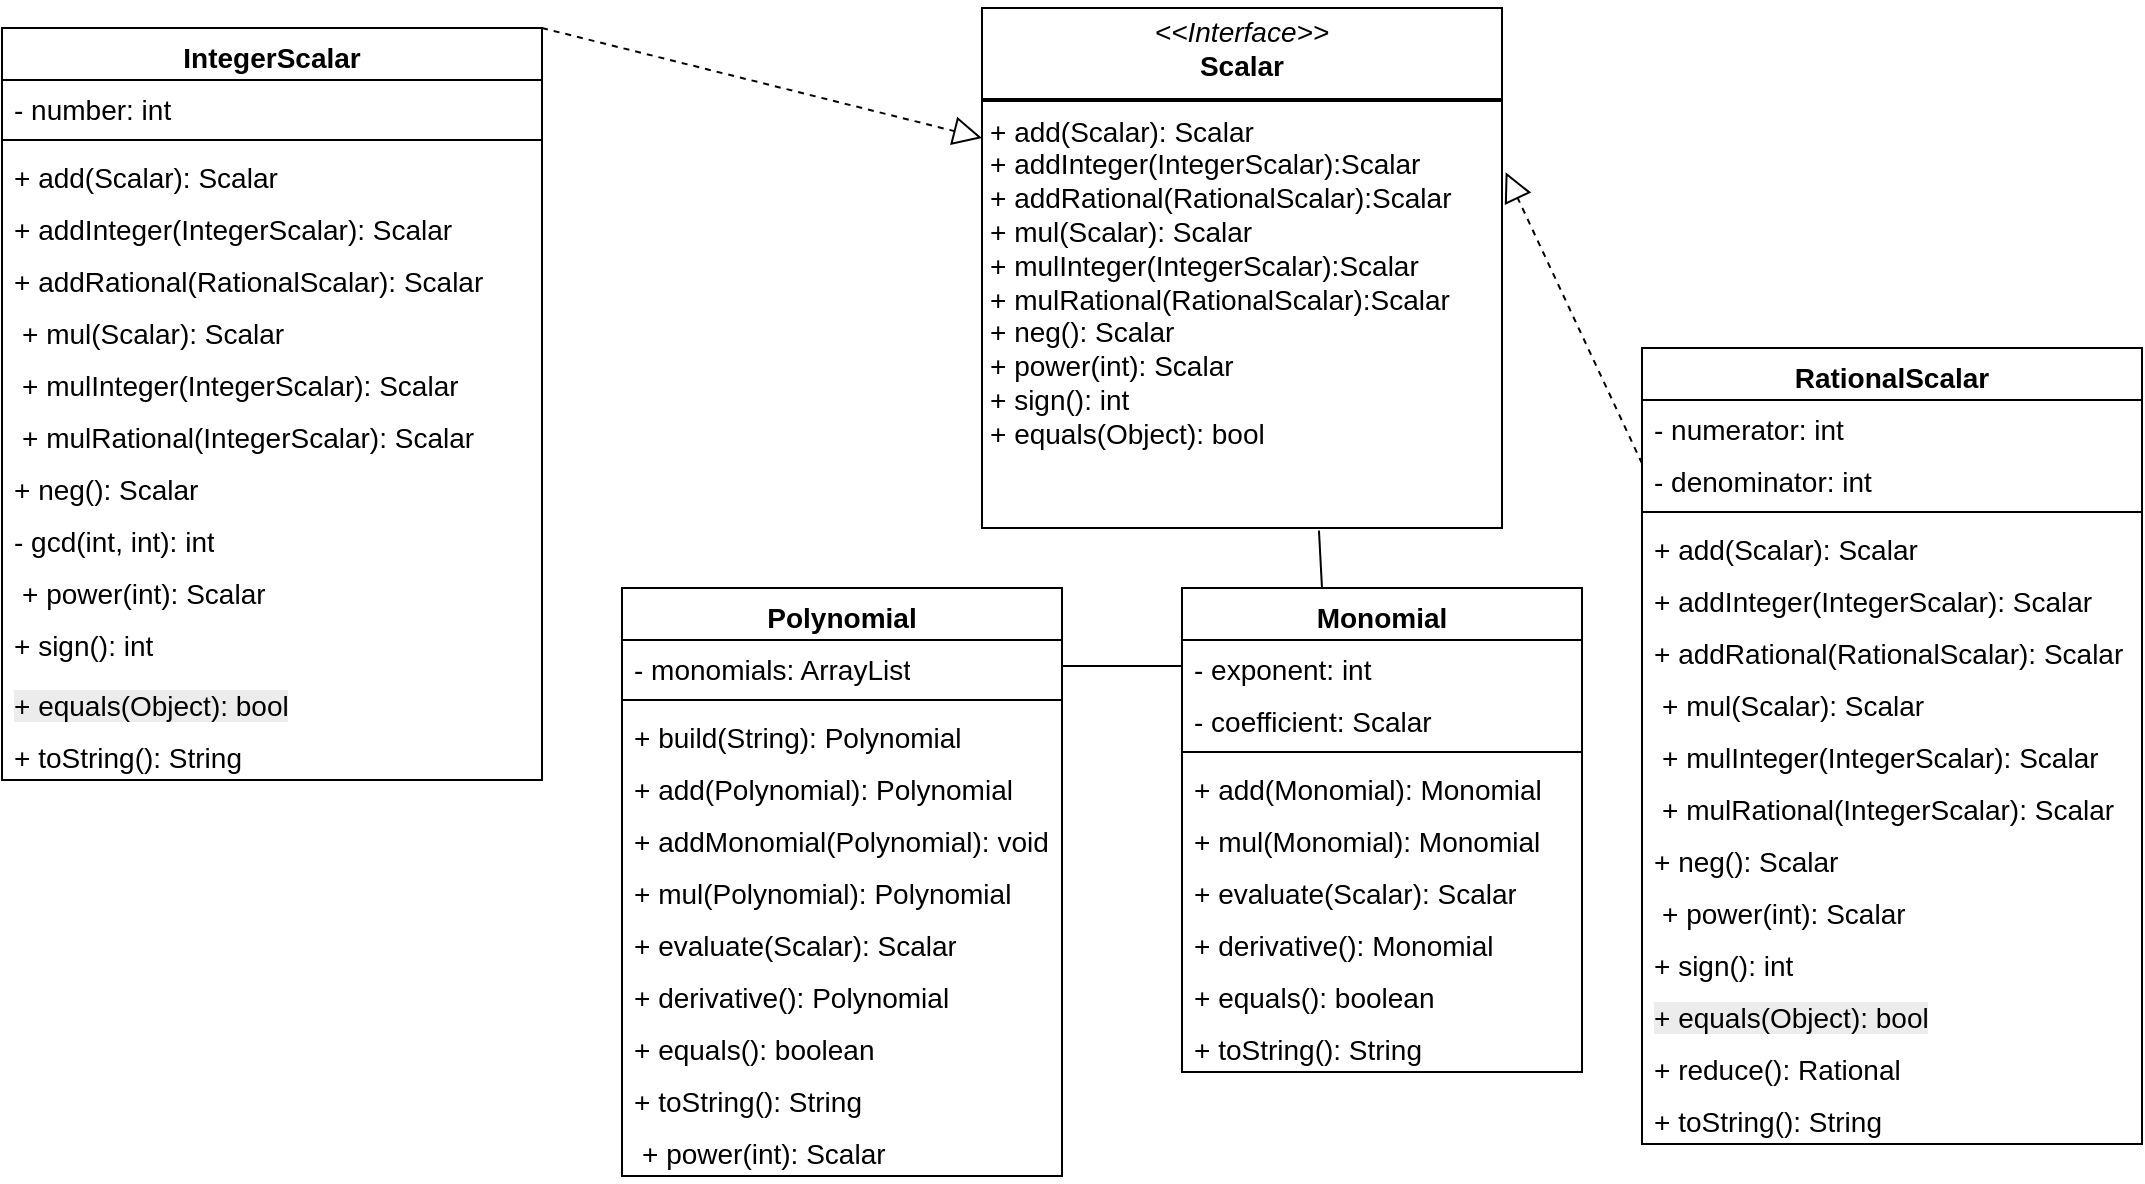 <mxfile version="26.2.12">
  <diagram name="Page-1" id="jjzDqenpB4wy_xh7l3lC">
    <mxGraphModel dx="251" dy="789" grid="1" gridSize="10" guides="1" tooltips="1" connect="1" arrows="1" fold="1" page="1" pageScale="1" pageWidth="4000" pageHeight="4000" math="0" shadow="0">
      <root>
        <mxCell id="0" />
        <mxCell id="1" parent="0" />
        <mxCell id="mpg2LEnSXrtHUy58o5c5-1" value="Polynomial" style="swimlane;fontStyle=1;align=center;verticalAlign=top;childLayout=stackLayout;horizontal=1;startSize=26;horizontalStack=0;resizeParent=1;resizeParentMax=0;resizeLast=0;collapsible=1;marginBottom=0;whiteSpace=wrap;html=1;fontSize=14;" parent="1" vertex="1">
          <mxGeometry x="370" y="560" width="220" height="294" as="geometry" />
        </mxCell>
        <mxCell id="mpg2LEnSXrtHUy58o5c5-2" value="- monomials: ArrayList" style="text;strokeColor=none;fillColor=none;align=left;verticalAlign=top;spacingLeft=4;spacingRight=4;overflow=hidden;rotatable=0;points=[[0,0.5],[1,0.5]];portConstraint=eastwest;whiteSpace=wrap;html=1;fontSize=14;" parent="mpg2LEnSXrtHUy58o5c5-1" vertex="1">
          <mxGeometry y="26" width="220" height="26" as="geometry" />
        </mxCell>
        <mxCell id="mpg2LEnSXrtHUy58o5c5-3" value="" style="line;strokeWidth=1;fillColor=none;align=left;verticalAlign=middle;spacingTop=-1;spacingLeft=3;spacingRight=3;rotatable=0;labelPosition=right;points=[];portConstraint=eastwest;strokeColor=inherit;" parent="mpg2LEnSXrtHUy58o5c5-1" vertex="1">
          <mxGeometry y="52" width="220" height="8" as="geometry" />
        </mxCell>
        <mxCell id="mpg2LEnSXrtHUy58o5c5-4" value="+ build(String): Polynomial" style="text;strokeColor=none;fillColor=none;align=left;verticalAlign=top;spacingLeft=4;spacingRight=4;overflow=hidden;rotatable=0;points=[[0,0.5],[1,0.5]];portConstraint=eastwest;whiteSpace=wrap;html=1;fontSize=14;" parent="mpg2LEnSXrtHUy58o5c5-1" vertex="1">
          <mxGeometry y="60" width="220" height="26" as="geometry" />
        </mxCell>
        <mxCell id="GrJ03EL6YWVZ6EnANly_-12" value="+ add(Polynomial): Polynomial" style="text;strokeColor=none;fillColor=none;align=left;verticalAlign=top;spacingLeft=4;spacingRight=4;overflow=hidden;rotatable=0;points=[[0,0.5],[1,0.5]];portConstraint=eastwest;whiteSpace=wrap;html=1;fontSize=14;" vertex="1" parent="mpg2LEnSXrtHUy58o5c5-1">
          <mxGeometry y="86" width="220" height="26" as="geometry" />
        </mxCell>
        <mxCell id="GrJ03EL6YWVZ6EnANly_-13" value="+ addMonomial(Polynomial): void" style="text;strokeColor=none;fillColor=none;align=left;verticalAlign=top;spacingLeft=4;spacingRight=4;overflow=hidden;rotatable=0;points=[[0,0.5],[1,0.5]];portConstraint=eastwest;whiteSpace=wrap;html=1;fontSize=14;" vertex="1" parent="mpg2LEnSXrtHUy58o5c5-1">
          <mxGeometry y="112" width="220" height="26" as="geometry" />
        </mxCell>
        <mxCell id="mpg2LEnSXrtHUy58o5c5-20" value="+ mul(Polynomial): Polynomial" style="text;strokeColor=none;fillColor=none;align=left;verticalAlign=top;spacingLeft=4;spacingRight=4;overflow=hidden;rotatable=0;points=[[0,0.5],[1,0.5]];portConstraint=eastwest;whiteSpace=wrap;html=1;fontSize=14;" parent="mpg2LEnSXrtHUy58o5c5-1" vertex="1">
          <mxGeometry y="138" width="220" height="26" as="geometry" />
        </mxCell>
        <mxCell id="mpg2LEnSXrtHUy58o5c5-21" value="+ evaluate(Scalar): Scalar" style="text;strokeColor=none;fillColor=none;align=left;verticalAlign=top;spacingLeft=4;spacingRight=4;overflow=hidden;rotatable=0;points=[[0,0.5],[1,0.5]];portConstraint=eastwest;whiteSpace=wrap;html=1;fontSize=14;" parent="mpg2LEnSXrtHUy58o5c5-1" vertex="1">
          <mxGeometry y="164" width="220" height="26" as="geometry" />
        </mxCell>
        <mxCell id="mpg2LEnSXrtHUy58o5c5-22" value="+ derivative(): Polynomial" style="text;strokeColor=none;fillColor=none;align=left;verticalAlign=top;spacingLeft=4;spacingRight=4;overflow=hidden;rotatable=0;points=[[0,0.5],[1,0.5]];portConstraint=eastwest;whiteSpace=wrap;html=1;fontSize=14;" parent="mpg2LEnSXrtHUy58o5c5-1" vertex="1">
          <mxGeometry y="190" width="220" height="26" as="geometry" />
        </mxCell>
        <mxCell id="mpg2LEnSXrtHUy58o5c5-23" value="+ equals(): boolean" style="text;strokeColor=none;fillColor=none;align=left;verticalAlign=top;spacingLeft=4;spacingRight=4;overflow=hidden;rotatable=0;points=[[0,0.5],[1,0.5]];portConstraint=eastwest;whiteSpace=wrap;html=1;fontSize=14;" parent="mpg2LEnSXrtHUy58o5c5-1" vertex="1">
          <mxGeometry y="216" width="220" height="26" as="geometry" />
        </mxCell>
        <mxCell id="mpg2LEnSXrtHUy58o5c5-24" value="+ toString(): String" style="text;strokeColor=none;fillColor=none;align=left;verticalAlign=top;spacingLeft=4;spacingRight=4;overflow=hidden;rotatable=0;points=[[0,0.5],[1,0.5]];portConstraint=eastwest;whiteSpace=wrap;html=1;fontSize=14;" parent="mpg2LEnSXrtHUy58o5c5-1" vertex="1">
          <mxGeometry y="242" width="220" height="26" as="geometry" />
        </mxCell>
        <mxCell id="GrJ03EL6YWVZ6EnANly_-2" value="&lt;p style=&quot;margin: 0px 0px 0px 4px;&quot;&gt;+ power(int): Scalar&lt;/p&gt;&lt;div&gt;&lt;br&gt;&lt;/div&gt;" style="text;align=left;verticalAlign=top;spacingLeft=4;spacingRight=4;overflow=hidden;rotatable=0;points=[[0,0.5],[1,0.5]];portConstraint=eastwest;whiteSpace=wrap;html=1;fontSize=14;" vertex="1" parent="mpg2LEnSXrtHUy58o5c5-1">
          <mxGeometry y="268" width="220" height="26" as="geometry" />
        </mxCell>
        <mxCell id="mpg2LEnSXrtHUy58o5c5-5" value="Monomial" style="swimlane;fontStyle=1;align=center;verticalAlign=top;childLayout=stackLayout;horizontal=1;startSize=26;horizontalStack=0;resizeParent=1;resizeParentMax=0;resizeLast=0;collapsible=1;marginBottom=0;whiteSpace=wrap;html=1;fontSize=14;" parent="1" vertex="1">
          <mxGeometry x="650" y="560" width="200" height="242" as="geometry" />
        </mxCell>
        <mxCell id="mpg2LEnSXrtHUy58o5c5-6" value="- exponent: int" style="text;strokeColor=none;fillColor=none;align=left;verticalAlign=top;spacingLeft=4;spacingRight=4;overflow=hidden;rotatable=0;points=[[0,0.5],[1,0.5]];portConstraint=eastwest;whiteSpace=wrap;html=1;fontSize=14;" parent="mpg2LEnSXrtHUy58o5c5-5" vertex="1">
          <mxGeometry y="26" width="200" height="26" as="geometry" />
        </mxCell>
        <mxCell id="mpg2LEnSXrtHUy58o5c5-25" value="- coefficient: Scalar" style="text;strokeColor=none;fillColor=none;align=left;verticalAlign=top;spacingLeft=4;spacingRight=4;overflow=hidden;rotatable=0;points=[[0,0.5],[1,0.5]];portConstraint=eastwest;whiteSpace=wrap;html=1;fontSize=14;" parent="mpg2LEnSXrtHUy58o5c5-5" vertex="1">
          <mxGeometry y="52" width="200" height="26" as="geometry" />
        </mxCell>
        <mxCell id="mpg2LEnSXrtHUy58o5c5-7" value="" style="line;strokeWidth=1;fillColor=none;align=left;verticalAlign=middle;spacingTop=-1;spacingLeft=3;spacingRight=3;rotatable=0;labelPosition=right;points=[];portConstraint=eastwest;strokeColor=inherit;" parent="mpg2LEnSXrtHUy58o5c5-5" vertex="1">
          <mxGeometry y="78" width="200" height="8" as="geometry" />
        </mxCell>
        <mxCell id="mpg2LEnSXrtHUy58o5c5-8" value="+ add(Monomial): Monomial" style="text;strokeColor=none;fillColor=none;align=left;verticalAlign=top;spacingLeft=4;spacingRight=4;overflow=hidden;rotatable=0;points=[[0,0.5],[1,0.5]];portConstraint=eastwest;whiteSpace=wrap;html=1;fontSize=14;" parent="mpg2LEnSXrtHUy58o5c5-5" vertex="1">
          <mxGeometry y="86" width="200" height="26" as="geometry" />
        </mxCell>
        <mxCell id="mpg2LEnSXrtHUy58o5c5-26" value="+ mul(Monomial): Monomial" style="text;strokeColor=none;fillColor=none;align=left;verticalAlign=top;spacingLeft=4;spacingRight=4;overflow=hidden;rotatable=0;points=[[0,0.5],[1,0.5]];portConstraint=eastwest;whiteSpace=wrap;html=1;fontSize=14;" parent="mpg2LEnSXrtHUy58o5c5-5" vertex="1">
          <mxGeometry y="112" width="200" height="26" as="geometry" />
        </mxCell>
        <mxCell id="mpg2LEnSXrtHUy58o5c5-27" value="+ evaluate(Scalar): Scalar" style="text;strokeColor=none;fillColor=none;align=left;verticalAlign=top;spacingLeft=4;spacingRight=4;overflow=hidden;rotatable=0;points=[[0,0.5],[1,0.5]];portConstraint=eastwest;whiteSpace=wrap;html=1;fontSize=14;" parent="mpg2LEnSXrtHUy58o5c5-5" vertex="1">
          <mxGeometry y="138" width="200" height="26" as="geometry" />
        </mxCell>
        <mxCell id="mpg2LEnSXrtHUy58o5c5-28" value="+ derivative(): Monomial" style="text;strokeColor=none;fillColor=none;align=left;verticalAlign=top;spacingLeft=4;spacingRight=4;overflow=hidden;rotatable=0;points=[[0,0.5],[1,0.5]];portConstraint=eastwest;whiteSpace=wrap;html=1;fontSize=14;" parent="mpg2LEnSXrtHUy58o5c5-5" vertex="1">
          <mxGeometry y="164" width="200" height="26" as="geometry" />
        </mxCell>
        <mxCell id="mpg2LEnSXrtHUy58o5c5-29" value="+ equals(): boolean" style="text;strokeColor=none;fillColor=none;align=left;verticalAlign=top;spacingLeft=4;spacingRight=4;overflow=hidden;rotatable=0;points=[[0,0.5],[1,0.5]];portConstraint=eastwest;whiteSpace=wrap;html=1;fontSize=14;" parent="mpg2LEnSXrtHUy58o5c5-5" vertex="1">
          <mxGeometry y="190" width="200" height="26" as="geometry" />
        </mxCell>
        <mxCell id="mpg2LEnSXrtHUy58o5c5-30" value="+ toString(): String" style="text;strokeColor=none;fillColor=none;align=left;verticalAlign=top;spacingLeft=4;spacingRight=4;overflow=hidden;rotatable=0;points=[[0,0.5],[1,0.5]];portConstraint=eastwest;whiteSpace=wrap;html=1;fontSize=14;" parent="mpg2LEnSXrtHUy58o5c5-5" vertex="1">
          <mxGeometry y="216" width="200" height="26" as="geometry" />
        </mxCell>
        <mxCell id="mpg2LEnSXrtHUy58o5c5-13" value="IntegerScalar" style="swimlane;fontStyle=1;align=center;verticalAlign=top;childLayout=stackLayout;horizontal=1;startSize=26;horizontalStack=0;resizeParent=1;resizeParentMax=0;resizeLast=0;collapsible=1;marginBottom=0;whiteSpace=wrap;html=1;fontSize=14;" parent="1" vertex="1">
          <mxGeometry x="60" y="280" width="270" height="376" as="geometry" />
        </mxCell>
        <mxCell id="mpg2LEnSXrtHUy58o5c5-14" value="- number: int" style="text;align=left;verticalAlign=top;spacingLeft=4;spacingRight=4;overflow=hidden;rotatable=0;points=[[0,0.5],[1,0.5]];portConstraint=eastwest;whiteSpace=wrap;html=1;fontSize=14;" parent="mpg2LEnSXrtHUy58o5c5-13" vertex="1">
          <mxGeometry y="26" width="270" height="26" as="geometry" />
        </mxCell>
        <mxCell id="mpg2LEnSXrtHUy58o5c5-15" value="" style="line;strokeWidth=1;fillColor=none;align=left;verticalAlign=middle;spacingTop=-1;spacingLeft=3;spacingRight=3;rotatable=0;labelPosition=right;points=[];portConstraint=eastwest;strokeColor=inherit;" parent="mpg2LEnSXrtHUy58o5c5-13" vertex="1">
          <mxGeometry y="52" width="270" height="8" as="geometry" />
        </mxCell>
        <mxCell id="mpg2LEnSXrtHUy58o5c5-16" value="&lt;span&gt;+ add(Scalar): Scalar&lt;/span&gt;" style="text;align=left;verticalAlign=top;spacingLeft=4;spacingRight=4;overflow=hidden;rotatable=0;points=[[0,0.5],[1,0.5]];portConstraint=eastwest;whiteSpace=wrap;html=1;fontSize=14;" parent="mpg2LEnSXrtHUy58o5c5-13" vertex="1">
          <mxGeometry y="60" width="270" height="26" as="geometry" />
        </mxCell>
        <mxCell id="zRy-N-xJ3WwXSASFj-G--4" value="&lt;span&gt;+ addInteger(IntegerScalar): Scalar&lt;/span&gt;" style="text;align=left;verticalAlign=top;spacingLeft=4;spacingRight=4;overflow=hidden;rotatable=0;points=[[0,0.5],[1,0.5]];portConstraint=eastwest;whiteSpace=wrap;html=1;fontSize=14;" parent="mpg2LEnSXrtHUy58o5c5-13" vertex="1">
          <mxGeometry y="86" width="270" height="26" as="geometry" />
        </mxCell>
        <mxCell id="zRy-N-xJ3WwXSASFj-G--3" value="&lt;span&gt;+ addRational(RationalScalar): Scalar&lt;/span&gt;" style="text;align=left;verticalAlign=top;spacingLeft=4;spacingRight=4;overflow=hidden;rotatable=0;points=[[0,0.5],[1,0.5]];portConstraint=eastwest;whiteSpace=wrap;html=1;fontSize=14;" parent="mpg2LEnSXrtHUy58o5c5-13" vertex="1">
          <mxGeometry y="112" width="270" height="26" as="geometry" />
        </mxCell>
        <mxCell id="mpg2LEnSXrtHUy58o5c5-61" value="&lt;p style=&quot;margin: 0px 0px 0px 4px;&quot;&gt;+ mul(Scalar): Scalar&lt;/p&gt;&lt;div&gt;&lt;br&gt;&lt;/div&gt;" style="text;align=left;verticalAlign=top;spacingLeft=4;spacingRight=4;overflow=hidden;rotatable=0;points=[[0,0.5],[1,0.5]];portConstraint=eastwest;whiteSpace=wrap;html=1;fontSize=14;" parent="mpg2LEnSXrtHUy58o5c5-13" vertex="1">
          <mxGeometry y="138" width="270" height="26" as="geometry" />
        </mxCell>
        <mxCell id="zRy-N-xJ3WwXSASFj-G--9" value="&lt;p style=&quot;margin: 0px 0px 0px 4px;&quot;&gt;+ mulInteger(IntegerScalar): Scalar&lt;/p&gt;" style="text;align=left;verticalAlign=top;spacingLeft=4;spacingRight=4;overflow=hidden;rotatable=0;points=[[0,0.5],[1,0.5]];portConstraint=eastwest;whiteSpace=wrap;html=1;fontSize=14;" parent="mpg2LEnSXrtHUy58o5c5-13" vertex="1">
          <mxGeometry y="164" width="270" height="26" as="geometry" />
        </mxCell>
        <mxCell id="zRy-N-xJ3WwXSASFj-G--8" value="&lt;p style=&quot;margin: 0px 0px 0px 4px;&quot;&gt;+ mulRational(IntegerScalar): Scalar&lt;/p&gt;" style="text;align=left;verticalAlign=top;spacingLeft=4;spacingRight=4;overflow=hidden;rotatable=0;points=[[0,0.5],[1,0.5]];portConstraint=eastwest;whiteSpace=wrap;html=1;fontSize=14;" parent="mpg2LEnSXrtHUy58o5c5-13" vertex="1">
          <mxGeometry y="190" width="270" height="26" as="geometry" />
        </mxCell>
        <mxCell id="mpg2LEnSXrtHUy58o5c5-60" value="&lt;span&gt;+ neg(): Scalar&lt;/span&gt;" style="text;align=left;verticalAlign=top;spacingLeft=4;spacingRight=4;overflow=hidden;rotatable=0;points=[[0,0.5],[1,0.5]];portConstraint=eastwest;whiteSpace=wrap;html=1;fontSize=14;" parent="mpg2LEnSXrtHUy58o5c5-13" vertex="1">
          <mxGeometry y="216" width="270" height="26" as="geometry" />
        </mxCell>
        <mxCell id="GrJ03EL6YWVZ6EnANly_-4" value="- gcd(int, int): int" style="text;align=left;verticalAlign=top;spacingLeft=4;spacingRight=4;overflow=hidden;rotatable=0;points=[[0,0.5],[1,0.5]];portConstraint=eastwest;whiteSpace=wrap;html=1;fontSize=14;" vertex="1" parent="mpg2LEnSXrtHUy58o5c5-13">
          <mxGeometry y="242" width="270" height="26" as="geometry" />
        </mxCell>
        <mxCell id="mpg2LEnSXrtHUy58o5c5-59" value="&lt;p style=&quot;margin: 0px 0px 0px 4px;&quot;&gt;+ power(int): Scalar&lt;/p&gt;&lt;div&gt;&lt;br&gt;&lt;/div&gt;" style="text;align=left;verticalAlign=top;spacingLeft=4;spacingRight=4;overflow=hidden;rotatable=0;points=[[0,0.5],[1,0.5]];portConstraint=eastwest;whiteSpace=wrap;html=1;fontSize=14;" parent="mpg2LEnSXrtHUy58o5c5-13" vertex="1">
          <mxGeometry y="268" width="270" height="26" as="geometry" />
        </mxCell>
        <mxCell id="mpg2LEnSXrtHUy58o5c5-58" value="&lt;span&gt;+ sign(): int&lt;/span&gt;" style="text;align=left;verticalAlign=top;spacingLeft=4;spacingRight=4;overflow=hidden;rotatable=0;points=[[0,0.5],[1,0.5]];portConstraint=eastwest;whiteSpace=wrap;html=1;fontSize=14;" parent="mpg2LEnSXrtHUy58o5c5-13" vertex="1">
          <mxGeometry y="294" width="270" height="30" as="geometry" />
        </mxCell>
        <mxCell id="mpg2LEnSXrtHUy58o5c5-57" value="&lt;span style=&quot;color: rgb(0, 0, 0); font-family: Helvetica; font-style: normal; font-variant-ligatures: normal; font-variant-caps: normal; font-weight: 400; letter-spacing: normal; orphans: 2; text-align: left; text-indent: 0px; text-transform: none; widows: 2; word-spacing: 0px; -webkit-text-stroke-width: 0px; white-space: normal; background-color: rgb(236, 236, 236); text-decoration-thickness: initial; text-decoration-style: initial; text-decoration-color: initial; float: none; display: inline !important;&quot;&gt;+ equals(Object): bool&lt;/span&gt;" style="text;align=left;verticalAlign=top;spacingLeft=4;spacingRight=4;overflow=hidden;rotatable=0;points=[[0,0.5],[1,0.5]];portConstraint=eastwest;whiteSpace=wrap;html=1;fontSize=14;" parent="mpg2LEnSXrtHUy58o5c5-13" vertex="1">
          <mxGeometry y="324" width="270" height="26" as="geometry" />
        </mxCell>
        <mxCell id="mpg2LEnSXrtHUy58o5c5-56" value="+ toString(): String" style="text;align=left;verticalAlign=top;spacingLeft=4;spacingRight=4;overflow=hidden;rotatable=0;points=[[0,0.5],[1,0.5]];portConstraint=eastwest;whiteSpace=wrap;html=1;fontSize=14;" parent="mpg2LEnSXrtHUy58o5c5-13" vertex="1">
          <mxGeometry y="350" width="270" height="26" as="geometry" />
        </mxCell>
        <mxCell id="mpg2LEnSXrtHUy58o5c5-18" value="&lt;p style=&quot;margin:0px;margin-top:4px;text-align:center;&quot;&gt;&lt;i&gt;&amp;lt;&amp;lt;Interface&amp;gt;&amp;gt;&lt;/i&gt;&lt;br&gt;&lt;b&gt;Scalar&lt;/b&gt;&lt;/p&gt;&lt;hr style=&quot;border-style:solid;&quot;&gt;&lt;p style=&quot;margin:0px;margin-left:4px;&quot;&gt;&lt;/p&gt;&lt;p style=&quot;margin:0px;margin-left:4px;&quot;&gt;+ add(Scalar): Scalar&lt;/p&gt;&lt;p style=&quot;margin:0px;margin-left:4px;&quot;&gt;+ addInteger(IntegerScalar):Scalar&lt;/p&gt;&lt;p style=&quot;margin:0px;margin-left:4px;&quot;&gt;+ addRational(RationalScalar):Scalar&lt;br&gt;+ mul(Scalar): Scalar&lt;/p&gt;&lt;p style=&quot;margin: 0px 0px 0px 4px;&quot;&gt;+ mulInteger(IntegerScalar):Scalar&lt;/p&gt;&lt;p style=&quot;margin: 0px 0px 0px 4px;&quot;&gt;+&lt;span style=&quot;background-color: transparent; color: light-dark(rgb(0, 0, 0), rgb(255, 255, 255));&quot;&gt;&amp;nbsp;mulRational(RationalScalar):Scalar&lt;/span&gt;&lt;/p&gt;&lt;p style=&quot;margin:0px;margin-left:4px;&quot;&gt;+ neg(): Scalar&lt;br&gt;+ power(int): Scalar&lt;/p&gt;&lt;p style=&quot;margin:0px;margin-left:4px;&quot;&gt;+ sign(): int&lt;br&gt;+ equals(Object): bool&lt;/p&gt;" style="verticalAlign=top;align=left;overflow=fill;html=1;whiteSpace=wrap;fontSize=14;" parent="1" vertex="1">
          <mxGeometry x="550" y="270" width="260" height="260" as="geometry" />
        </mxCell>
        <mxCell id="mpg2LEnSXrtHUy58o5c5-35" value="RationalScalar" style="swimlane;fontStyle=1;align=center;verticalAlign=top;childLayout=stackLayout;horizontal=1;startSize=26;horizontalStack=0;resizeParent=1;resizeParentMax=0;resizeLast=0;collapsible=1;marginBottom=0;whiteSpace=wrap;html=1;fontSize=14;" parent="1" vertex="1">
          <mxGeometry x="880" y="440" width="250" height="398" as="geometry" />
        </mxCell>
        <mxCell id="mpg2LEnSXrtHUy58o5c5-36" value="- numerator: int" style="text;align=left;verticalAlign=top;spacingLeft=4;spacingRight=4;overflow=hidden;rotatable=0;points=[[0,0.5],[1,0.5]];portConstraint=eastwest;whiteSpace=wrap;html=1;fontSize=14;" parent="mpg2LEnSXrtHUy58o5c5-35" vertex="1">
          <mxGeometry y="26" width="250" height="26" as="geometry" />
        </mxCell>
        <mxCell id="mpg2LEnSXrtHUy58o5c5-39" value="- denominator: int" style="text;align=left;verticalAlign=top;spacingLeft=4;spacingRight=4;overflow=hidden;rotatable=0;points=[[0,0.5],[1,0.5]];portConstraint=eastwest;whiteSpace=wrap;html=1;fontSize=14;" parent="mpg2LEnSXrtHUy58o5c5-35" vertex="1">
          <mxGeometry y="52" width="250" height="26" as="geometry" />
        </mxCell>
        <mxCell id="mpg2LEnSXrtHUy58o5c5-37" value="" style="line;strokeWidth=1;fillColor=none;align=left;verticalAlign=middle;spacingTop=-1;spacingLeft=3;spacingRight=3;rotatable=0;labelPosition=right;points=[];portConstraint=eastwest;strokeColor=inherit;" parent="mpg2LEnSXrtHUy58o5c5-35" vertex="1">
          <mxGeometry y="78" width="250" height="8" as="geometry" />
        </mxCell>
        <mxCell id="mpg2LEnSXrtHUy58o5c5-38" value="&lt;span&gt;+ add(Scalar): Scalar&lt;/span&gt;" style="text;align=left;verticalAlign=top;spacingLeft=4;spacingRight=4;overflow=hidden;rotatable=0;points=[[0,0.5],[1,0.5]];portConstraint=eastwest;whiteSpace=wrap;html=1;fontSize=14;" parent="mpg2LEnSXrtHUy58o5c5-35" vertex="1">
          <mxGeometry y="86" width="250" height="26" as="geometry" />
        </mxCell>
        <mxCell id="zRy-N-xJ3WwXSASFj-G--14" value="+ addInteger(IntegerScalar): Scalar" style="text;align=left;verticalAlign=top;spacingLeft=4;spacingRight=4;overflow=hidden;rotatable=0;points=[[0,0.5],[1,0.5]];portConstraint=eastwest;whiteSpace=wrap;html=1;fontSize=14;" parent="mpg2LEnSXrtHUy58o5c5-35" vertex="1">
          <mxGeometry y="112" width="250" height="26" as="geometry" />
        </mxCell>
        <mxCell id="zRy-N-xJ3WwXSASFj-G--17" value="+ addRational(RationalScalar): Scalar" style="text;align=left;verticalAlign=top;spacingLeft=4;spacingRight=4;overflow=hidden;rotatable=0;points=[[0,0.5],[1,0.5]];portConstraint=eastwest;whiteSpace=wrap;html=1;fontSize=14;" parent="mpg2LEnSXrtHUy58o5c5-35" vertex="1">
          <mxGeometry y="138" width="250" height="26" as="geometry" />
        </mxCell>
        <mxCell id="mpg2LEnSXrtHUy58o5c5-55" value="&lt;p style=&quot;margin: 0px 0px 0px 4px;&quot;&gt;+ mul(Scalar): Scalar&lt;/p&gt;&lt;div&gt;&lt;br&gt;&lt;/div&gt;" style="text;align=left;verticalAlign=top;spacingLeft=4;spacingRight=4;overflow=hidden;rotatable=0;points=[[0,0.5],[1,0.5]];portConstraint=eastwest;whiteSpace=wrap;html=1;fontSize=14;" parent="mpg2LEnSXrtHUy58o5c5-35" vertex="1">
          <mxGeometry y="164" width="250" height="26" as="geometry" />
        </mxCell>
        <mxCell id="zRy-N-xJ3WwXSASFj-G--15" value="&lt;p style=&quot;margin: 0px 0px 0px 4px;&quot;&gt;+ mulInteger(IntegerScalar): Scalar&lt;/p&gt;" style="text;align=left;verticalAlign=top;spacingLeft=4;spacingRight=4;overflow=hidden;rotatable=0;points=[[0,0.5],[1,0.5]];portConstraint=eastwest;whiteSpace=wrap;html=1;fontSize=14;" parent="mpg2LEnSXrtHUy58o5c5-35" vertex="1">
          <mxGeometry y="190" width="250" height="26" as="geometry" />
        </mxCell>
        <mxCell id="zRy-N-xJ3WwXSASFj-G--16" value="&lt;p style=&quot;margin: 0px 0px 0px 4px;&quot;&gt;+ mulRational(IntegerScalar): Scalar&lt;/p&gt;" style="text;align=left;verticalAlign=top;spacingLeft=4;spacingRight=4;overflow=hidden;rotatable=0;points=[[0,0.5],[1,0.5]];portConstraint=eastwest;whiteSpace=wrap;html=1;fontSize=14;" parent="mpg2LEnSXrtHUy58o5c5-35" vertex="1">
          <mxGeometry y="216" width="250" height="26" as="geometry" />
        </mxCell>
        <mxCell id="mpg2LEnSXrtHUy58o5c5-54" value="&lt;span&gt;+ neg(): Scalar&lt;/span&gt;" style="text;align=left;verticalAlign=top;spacingLeft=4;spacingRight=4;overflow=hidden;rotatable=0;points=[[0,0.5],[1,0.5]];portConstraint=eastwest;whiteSpace=wrap;html=1;fontSize=14;" parent="mpg2LEnSXrtHUy58o5c5-35" vertex="1">
          <mxGeometry y="242" width="250" height="26" as="geometry" />
        </mxCell>
        <mxCell id="mpg2LEnSXrtHUy58o5c5-53" value="&lt;p style=&quot;margin: 0px 0px 0px 4px;&quot;&gt;+ power(int): Scalar&lt;/p&gt;&lt;div&gt;&lt;br&gt;&lt;/div&gt;" style="text;align=left;verticalAlign=top;spacingLeft=4;spacingRight=4;overflow=hidden;rotatable=0;points=[[0,0.5],[1,0.5]];portConstraint=eastwest;whiteSpace=wrap;html=1;fontSize=14;" parent="mpg2LEnSXrtHUy58o5c5-35" vertex="1">
          <mxGeometry y="268" width="250" height="26" as="geometry" />
        </mxCell>
        <mxCell id="mpg2LEnSXrtHUy58o5c5-52" value="&lt;span&gt;+ sign(): int&lt;/span&gt;" style="text;align=left;verticalAlign=top;spacingLeft=4;spacingRight=4;overflow=hidden;rotatable=0;points=[[0,0.5],[1,0.5]];portConstraint=eastwest;whiteSpace=wrap;html=1;fontSize=14;" parent="mpg2LEnSXrtHUy58o5c5-35" vertex="1">
          <mxGeometry y="294" width="250" height="26" as="geometry" />
        </mxCell>
        <mxCell id="mpg2LEnSXrtHUy58o5c5-51" value="&lt;span style=&quot;color: rgb(0, 0, 0); font-family: Helvetica; font-style: normal; font-variant-ligatures: normal; font-variant-caps: normal; font-weight: 400; letter-spacing: normal; orphans: 2; text-align: left; text-indent: 0px; text-transform: none; widows: 2; word-spacing: 0px; -webkit-text-stroke-width: 0px; white-space: normal; background-color: rgb(236, 236, 236); text-decoration-thickness: initial; text-decoration-style: initial; text-decoration-color: initial; float: none; display: inline !important;&quot;&gt;+ equals(Object): bool&lt;/span&gt;" style="text;align=left;verticalAlign=top;spacingLeft=4;spacingRight=4;overflow=hidden;rotatable=0;points=[[0,0.5],[1,0.5]];portConstraint=eastwest;whiteSpace=wrap;html=1;fontSize=14;" parent="mpg2LEnSXrtHUy58o5c5-35" vertex="1">
          <mxGeometry y="320" width="250" height="26" as="geometry" />
        </mxCell>
        <mxCell id="mpg2LEnSXrtHUy58o5c5-50" value="+ reduce(): Rational" style="text;strokeColor=none;fillColor=none;align=left;verticalAlign=top;spacingLeft=4;spacingRight=4;overflow=hidden;rotatable=0;points=[[0,0.5],[1,0.5]];portConstraint=eastwest;whiteSpace=wrap;html=1;fontSize=14;" parent="mpg2LEnSXrtHUy58o5c5-35" vertex="1">
          <mxGeometry y="346" width="250" height="26" as="geometry" />
        </mxCell>
        <mxCell id="mpg2LEnSXrtHUy58o5c5-40" value="+ toString(): String" style="text;align=left;verticalAlign=top;spacingLeft=4;spacingRight=4;overflow=hidden;rotatable=0;points=[[0,0.5],[1,0.5]];portConstraint=eastwest;whiteSpace=wrap;html=1;fontSize=14;" parent="mpg2LEnSXrtHUy58o5c5-35" vertex="1">
          <mxGeometry y="372" width="250" height="26" as="geometry" />
        </mxCell>
        <mxCell id="mpg2LEnSXrtHUy58o5c5-41" value="" style="endArrow=block;dashed=1;endFill=0;endSize=12;html=1;rounded=0;entryX=0;entryY=0.25;entryDx=0;entryDy=0;exitX=1;exitY=0;exitDx=0;exitDy=0;" parent="1" source="mpg2LEnSXrtHUy58o5c5-13" target="mpg2LEnSXrtHUy58o5c5-18" edge="1">
          <mxGeometry width="160" relative="1" as="geometry">
            <mxPoint x="500" y="470" as="sourcePoint" />
            <mxPoint x="660" y="470" as="targetPoint" />
          </mxGeometry>
        </mxCell>
        <mxCell id="mpg2LEnSXrtHUy58o5c5-42" value="" style="endArrow=block;dashed=1;endFill=0;endSize=12;html=1;rounded=0;exitX=0;exitY=0.145;exitDx=0;exitDy=0;exitPerimeter=0;entryX=1.007;entryY=0.316;entryDx=0;entryDy=0;entryPerimeter=0;" parent="1" source="mpg2LEnSXrtHUy58o5c5-35" target="mpg2LEnSXrtHUy58o5c5-18" edge="1">
          <mxGeometry width="160" relative="1" as="geometry">
            <mxPoint x="640" y="570" as="sourcePoint" />
            <mxPoint x="800" y="570" as="targetPoint" />
          </mxGeometry>
        </mxCell>
        <mxCell id="zRy-N-xJ3WwXSASFj-G--22" value="" style="endArrow=none;html=1;rounded=0;fontSize=12;startSize=8;endSize=8;curved=1;entryX=0.648;entryY=1.005;entryDx=0;entryDy=0;entryPerimeter=0;" parent="1" target="mpg2LEnSXrtHUy58o5c5-18" edge="1">
          <mxGeometry width="50" height="50" relative="1" as="geometry">
            <mxPoint x="720" y="560" as="sourcePoint" />
            <mxPoint x="770" y="510" as="targetPoint" />
          </mxGeometry>
        </mxCell>
        <mxCell id="zRy-N-xJ3WwXSASFj-G--24" value="" style="endArrow=none;html=1;rounded=0;fontSize=12;startSize=8;endSize=8;curved=1;entryX=0;entryY=0.5;entryDx=0;entryDy=0;exitX=1;exitY=0.5;exitDx=0;exitDy=0;" parent="1" source="mpg2LEnSXrtHUy58o5c5-2" target="mpg2LEnSXrtHUy58o5c5-6" edge="1">
          <mxGeometry width="50" height="50" relative="1" as="geometry">
            <mxPoint x="600" y="550" as="sourcePoint" />
            <mxPoint x="650" y="500" as="targetPoint" />
          </mxGeometry>
        </mxCell>
      </root>
    </mxGraphModel>
  </diagram>
</mxfile>
